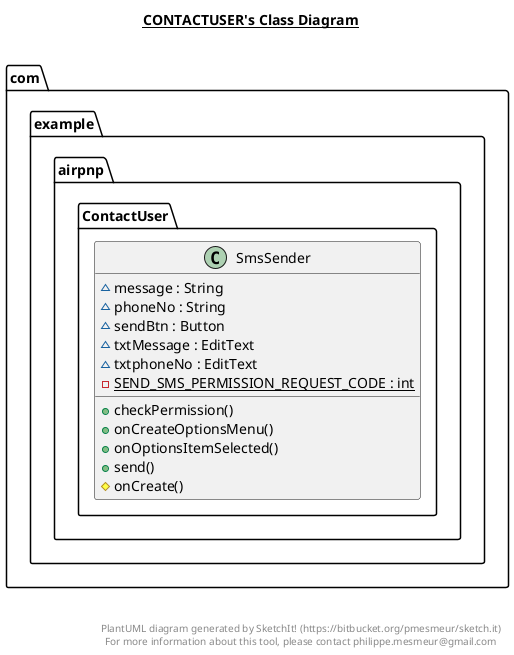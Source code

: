 @startuml

title __CONTACTUSER's Class Diagram__\n

  namespace com.example.airpnp {
    namespace ContactUser {
      class com.example.airpnp.ContactUser.SmsSender {
          ~ message : String
          ~ phoneNo : String
          ~ sendBtn : Button
          ~ txtMessage : EditText
          ~ txtphoneNo : EditText
          {static} - SEND_SMS_PERMISSION_REQUEST_CODE : int
          + checkPermission()
          + onCreateOptionsMenu()
          + onOptionsItemSelected()
          + send()
          # onCreate()
      }
    }
  }
  



right footer


PlantUML diagram generated by SketchIt! (https://bitbucket.org/pmesmeur/sketch.it)
For more information about this tool, please contact philippe.mesmeur@gmail.com
endfooter

@enduml
